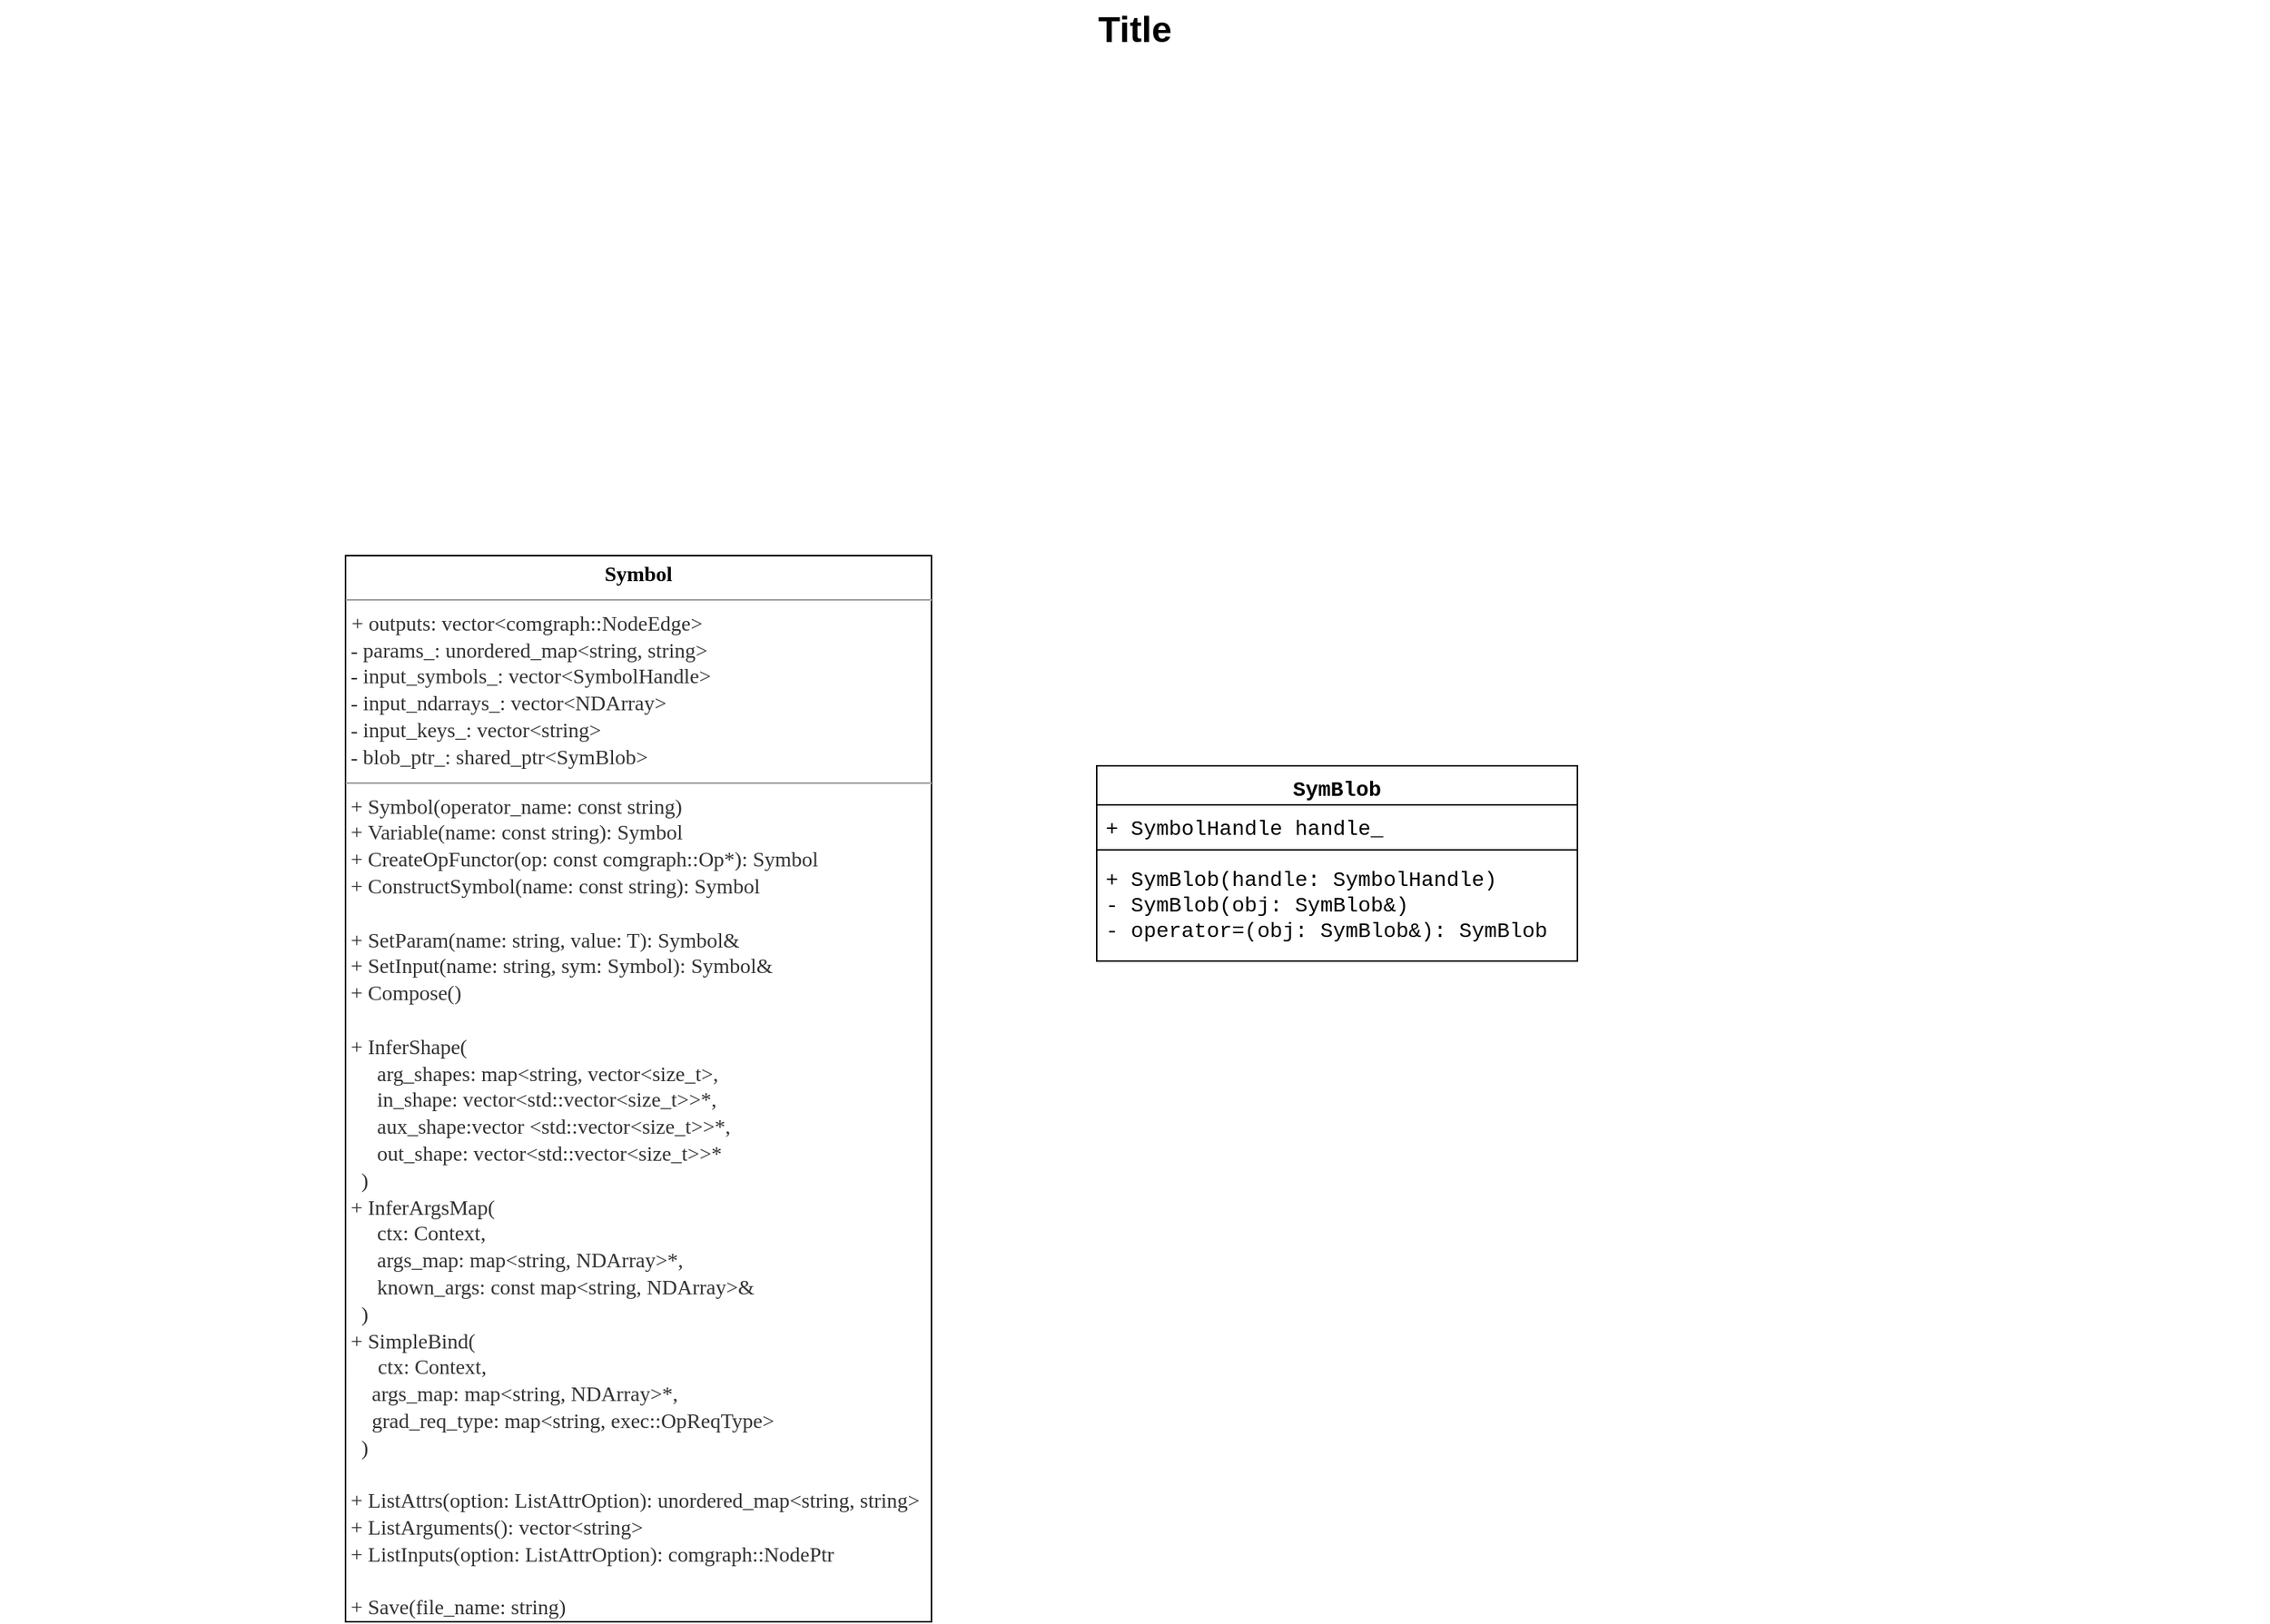 <mxfile version="14.6.13" type="github">
  <diagram name="Page-1" id="929967ad-93f9-6ef4-fab6-5d389245f69c">
    <mxGraphModel dx="1113" dy="853" grid="1" gridSize="10" guides="1" tooltips="1" connect="1" arrows="1" fold="1" page="1" pageScale="1.5" pageWidth="1169" pageHeight="826" background="none" math="0" shadow="0">
      <root>
        <mxCell id="0" style=";html=1;" />
        <mxCell id="1" style=";html=1;" parent="0" />
        <mxCell id="1672d66443f91eb5-23" value="Title" style="text;strokeColor=none;fillColor=none;html=1;fontSize=24;fontStyle=1;verticalAlign=middle;align=center;" parent="1" vertex="1">
          <mxGeometry x="120" y="40" width="1510" height="40" as="geometry" />
        </mxCell>
        <mxCell id="yEWoqUiM4OorlA2c4pws-1" value="&lt;p style=&quot;margin: 4px 0px 0px ; text-align: center ; font-size: 14px&quot;&gt;&lt;b&gt;&lt;font style=&quot;font-size: 14px&quot; face=&quot;Lucida Console&quot;&gt;Symbol&lt;/font&gt;&lt;/b&gt;&lt;/p&gt;&lt;hr size=&quot;1&quot; style=&quot;font-size: 14px&quot;&gt;&lt;p style=&quot;margin: 0px 0px 0px 4px ; font-size: 14px&quot;&gt;&lt;font style=&quot;font-size: 14px&quot; face=&quot;Lucida Console&quot;&gt;&lt;span style=&quot;color: rgb(50 , 50 , 50) ; background-color: rgba(255 , 255 , 255 , 0.01)&quot;&gt;+ outputs: vector&amp;lt;comgraph::NodeEdge&amp;gt;&lt;/span&gt;&lt;span style=&quot;color: rgb(50 , 50 , 50) ; background-color: rgba(255 , 255 , 255 , 0.01)&quot;&gt;&amp;nbsp;&lt;/span&gt;&lt;/font&gt;&lt;/p&gt;&lt;div style=&quot;resize: none ; outline: 0px ; color: rgb(50 , 50 , 50) ; background-color: rgba(255 , 255 , 255 , 0.01) ; font-size: 14px&quot;&gt;&lt;div style=&quot;resize: none ; outline: 0px&quot;&gt;&lt;font style=&quot;font-size: 14px&quot; face=&quot;Lucida Console&quot;&gt;&amp;nbsp;- params_: unordered_map&amp;lt;string, string&amp;gt;&amp;nbsp;&lt;/font&gt;&lt;div style=&quot;resize: none ; outline: 0px&quot;&gt;&lt;/div&gt;&lt;font style=&quot;font-size: 14px&quot; face=&quot;Lucida Console&quot;&gt;&amp;nbsp;- input_symbols_: vector&amp;lt;SymbolHandle&amp;gt;&amp;nbsp;&lt;/font&gt;&lt;/div&gt;&lt;div style=&quot;resize: none ; outline: 0px&quot;&gt;&lt;div style=&quot;resize: none ; outline: 0px&quot;&gt;&lt;/div&gt;&lt;font style=&quot;font-size: 14px&quot; face=&quot;Lucida Console&quot;&gt;&amp;nbsp;- input_ndarrays_: vector&amp;lt;NDArray&amp;gt;&amp;nbsp;&lt;/font&gt;&lt;div style=&quot;resize: none ; outline: 0px&quot;&gt;&lt;/div&gt;&lt;font style=&quot;font-size: 14px&quot; face=&quot;Lucida Console&quot;&gt;&amp;nbsp;- input_keys_: vector&amp;lt;string&amp;gt;&amp;nbsp;&lt;/font&gt;&lt;div style=&quot;resize: none ; outline: 0px&quot;&gt;&lt;/div&gt;&lt;font style=&quot;font-size: 14px&quot; face=&quot;Lucida Console&quot;&gt;&amp;nbsp;- blob_ptr_:&amp;nbsp;shared_ptr&amp;lt;SymBlob&amp;gt;&lt;/font&gt;&lt;/div&gt;&lt;/div&gt;&lt;hr size=&quot;1&quot; style=&quot;font-size: 14px&quot;&gt;&lt;div style=&quot;resize: none ; outline: 0px ; color: rgb(50 , 50 , 50) ; background-color: rgba(255 , 255 , 255 , 0.01) ; font-size: 14px&quot;&gt;&lt;font style=&quot;font-size: 14px&quot; face=&quot;Lucida Console&quot;&gt;&amp;nbsp;+ Symbol(operator_name: const string)&lt;/font&gt;&lt;/div&gt;&lt;div style=&quot;resize: none ; outline: 0px ; color: rgb(50 , 50 , 50) ; background-color: rgba(255 , 255 , 255 , 0.01) ; font-size: 14px&quot;&gt;&lt;font style=&quot;font-size: 14px&quot; face=&quot;Lucida Console&quot;&gt;&amp;nbsp;+&amp;nbsp;Variable(name: const string): Symbol&lt;/font&gt;&lt;/div&gt;&lt;div style=&quot;resize: none ; outline: 0px ; color: rgb(50 , 50 , 50) ; background-color: rgba(255 , 255 , 255 , 0.01) ; font-size: 14px&quot;&gt;&lt;font style=&quot;font-size: 14px&quot; face=&quot;Lucida Console&quot;&gt;&amp;nbsp;+ CreateOpFunctor(op: const comgraph::Op*): Symbol&lt;/font&gt;&lt;/div&gt;&lt;div style=&quot;resize: none ; outline: 0px ; color: rgb(50 , 50 , 50) ; background-color: rgba(255 , 255 , 255 , 0.01) ; font-size: 14px&quot;&gt;&lt;font style=&quot;font-size: 14px&quot; face=&quot;Lucida Console&quot;&gt;&amp;nbsp;+&amp;nbsp;ConstructSymbol(name: const string): Symbol&lt;/font&gt;&lt;/div&gt;&lt;div style=&quot;resize: none ; outline: 0px ; color: rgb(50 , 50 , 50) ; background-color: rgba(255 , 255 , 255 , 0.01) ; font-size: 14px&quot;&gt;&lt;font style=&quot;font-size: 14px&quot; face=&quot;Lucida Console&quot;&gt;&lt;br&gt;&lt;/font&gt;&lt;/div&gt;&lt;div style=&quot;resize: none ; outline: 0px ; color: rgb(50 , 50 , 50) ; background-color: rgba(255 , 255 , 255 , 0.01) ; font-size: 14px&quot;&gt;&lt;font style=&quot;font-size: 14px&quot; face=&quot;Lucida Console&quot;&gt;&amp;nbsp;+ SetParam(name: string, value: T): Symbol&amp;amp;&lt;/font&gt;&lt;/div&gt;&lt;div style=&quot;resize: none ; outline: 0px ; color: rgb(50 , 50 , 50) ; background-color: rgba(255 , 255 , 255 , 0.01) ; font-size: 14px&quot;&gt;&lt;font style=&quot;font-size: 14px&quot; face=&quot;Lucida Console&quot;&gt;&amp;nbsp;+ SetInput(name: string, sym: Symbol): Symbol&amp;amp;&lt;/font&gt;&lt;/div&gt;&lt;div style=&quot;resize: none ; outline: 0px ; color: rgb(50 , 50 , 50) ; background-color: rgba(255 , 255 , 255 , 0.01) ; font-size: 14px&quot;&gt;&lt;font style=&quot;font-size: 14px&quot; face=&quot;Lucida Console&quot;&gt;&amp;nbsp;+ Compose()&lt;/font&gt;&lt;/div&gt;&lt;div style=&quot;resize: none ; outline: 0px ; color: rgb(50 , 50 , 50) ; background-color: rgba(255 , 255 , 255 , 0.01) ; font-size: 14px&quot;&gt;&lt;font style=&quot;font-size: 14px&quot; face=&quot;Lucida Console&quot;&gt;&lt;br&gt;&lt;/font&gt;&lt;/div&gt;&lt;div style=&quot;resize: none ; outline: 0px ; color: rgb(50 , 50 , 50) ; background-color: rgba(255 , 255 , 255 , 0.01) ; font-size: 14px&quot;&gt;&lt;font style=&quot;font-size: 14px&quot; face=&quot;Lucida Console&quot;&gt;&amp;nbsp;+ InferShape(&lt;/font&gt;&lt;/div&gt;&lt;div style=&quot;resize: none ; outline: 0px ; color: rgb(50 , 50 , 50) ; background-color: rgba(255 , 255 , 255 , 0.01) ; font-size: 14px&quot;&gt;&lt;font style=&quot;font-size: 14px&quot; face=&quot;Lucida Console&quot;&gt;&amp;nbsp; &amp;nbsp; &amp;nbsp; arg_shapes: map&amp;lt;string, vector&amp;lt;size_t&amp;gt;,&amp;nbsp;&lt;/font&gt;&lt;/div&gt;&lt;div style=&quot;resize: none ; outline: 0px ; color: rgb(50 , 50 , 50) ; background-color: rgba(255 , 255 , 255 , 0.01) ; font-size: 14px&quot;&gt;&lt;font style=&quot;font-size: 14px&quot; face=&quot;Lucida Console&quot;&gt;&amp;nbsp; &amp;nbsp; &amp;nbsp; in_shape:&amp;nbsp;vector&amp;lt;std::vector&amp;lt;size_t&amp;gt;&amp;gt;*,&lt;br&gt;&lt;/font&gt;&lt;/div&gt;&lt;div style=&quot;resize: none ; outline: 0px ; color: rgb(50 , 50 , 50) ; background-color: rgba(255 , 255 , 255 , 0.01) ; font-size: 14px&quot;&gt;&lt;font style=&quot;font-size: 14px&quot; face=&quot;Lucida Console&quot;&gt;&amp;nbsp; &amp;nbsp; &amp;nbsp; aux_shape:vector &amp;lt;std::vector&amp;lt;size_t&amp;gt;&amp;gt;*,&lt;/font&gt;&lt;/div&gt;&lt;div style=&quot;resize: none ; outline: 0px ; color: rgb(50 , 50 , 50) ; background-color: rgba(255 , 255 , 255 , 0.01) ; font-size: 14px&quot;&gt;&lt;font style=&quot;font-size: 14px&quot; face=&quot;Lucida Console&quot;&gt;&amp;nbsp; &amp;nbsp; &amp;nbsp; out_shape:&amp;nbsp;vector&amp;lt;std::vector&amp;lt;size_t&amp;gt;&amp;gt;*&lt;/font&gt;&lt;/div&gt;&lt;div style=&quot;resize: none ; outline: 0px ; color: rgb(50 , 50 , 50) ; background-color: rgba(255 , 255 , 255 , 0.01) ; font-size: 14px&quot;&gt;&lt;font style=&quot;font-size: 14px&quot; face=&quot;Lucida Console&quot;&gt;&amp;nbsp; &amp;nbsp;)&lt;/font&gt;&lt;/div&gt;&lt;div style=&quot;resize: none ; outline: 0px ; color: rgb(50 , 50 , 50) ; background-color: rgba(255 , 255 , 255 , 0.01) ; font-size: 14px&quot;&gt;&lt;font style=&quot;font-size: 14px&quot; face=&quot;Lucida Console&quot;&gt;&amp;nbsp;+ InferArgsMap(&lt;/font&gt;&lt;/div&gt;&lt;div style=&quot;resize: none ; outline: 0px ; color: rgb(50 , 50 , 50) ; background-color: rgba(255 , 255 , 255 , 0.01) ; font-size: 14px&quot;&gt;&lt;font style=&quot;font-size: 14px&quot; face=&quot;Lucida Console&quot;&gt;&amp;nbsp; &amp;nbsp; &amp;nbsp; ctx: Context,&amp;nbsp;&lt;/font&gt;&lt;/div&gt;&lt;div style=&quot;resize: none ; outline: 0px ; color: rgb(50 , 50 , 50) ; background-color: rgba(255 , 255 , 255 , 0.01) ; font-size: 14px&quot;&gt;&lt;font style=&quot;font-size: 14px&quot; face=&quot;Lucida Console&quot;&gt;&amp;nbsp; &amp;nbsp; &amp;nbsp; args_map: map&amp;lt;string, NDArray&amp;gt;*,&lt;/font&gt;&lt;/div&gt;&lt;div style=&quot;resize: none ; outline: 0px ; color: rgb(50 , 50 , 50) ; background-color: rgba(255 , 255 , 255 , 0.01) ; font-size: 14px&quot;&gt;&lt;font style=&quot;font-size: 14px&quot; face=&quot;Lucida Console&quot;&gt;&amp;nbsp; &amp;nbsp; &amp;nbsp;&amp;nbsp;known_args: const&amp;nbsp;map&amp;lt;string, NDArray&amp;gt;&amp;amp;&lt;/font&gt;&lt;/div&gt;&lt;div style=&quot;resize: none ; outline: 0px ; color: rgb(50 , 50 , 50) ; background-color: rgba(255 , 255 , 255 , 0.01) ; font-size: 14px&quot;&gt;&lt;font style=&quot;font-size: 14px&quot; face=&quot;Lucida Console&quot;&gt;&amp;nbsp; &amp;nbsp;)&lt;/font&gt;&lt;/div&gt;&lt;div style=&quot;resize: none ; outline: 0px ; color: rgb(50 , 50 , 50) ; background-color: rgba(255 , 255 , 255 , 0.01) ; font-size: 14px&quot;&gt;&lt;font style=&quot;font-size: 14px&quot; face=&quot;Lucida Console&quot;&gt;&amp;nbsp;+ SimpleBind(&lt;/font&gt;&lt;/div&gt;&lt;p style=&quot;margin: 0px 0px 0px 4px ; font-size: 14px&quot;&gt;&lt;span style=&quot;color: rgb(50 , 50 , 50) ; background-color: rgba(255 , 255 , 255 , 0.01)&quot;&gt;&lt;font style=&quot;font-size: 14px&quot; face=&quot;Lucida Console&quot;&gt;&amp;nbsp; &amp;nbsp; &amp;nbsp;ctx: Context,&amp;nbsp;&lt;/font&gt;&lt;/span&gt;&lt;/p&gt;&lt;div style=&quot;resize: none ; outline: 0px ; color: rgb(50 , 50 , 50) ; background-color: rgba(255 , 255 , 255 , 0.01) ; font-size: 14px&quot;&gt;&lt;/div&gt;&lt;div style=&quot;resize: none ; outline: 0px ; color: rgb(50 , 50 , 50) ; background-color: rgba(255 , 255 , 255 , 0.01) ; font-size: 14px&quot;&gt;&lt;font style=&quot;font-size: 14px&quot; face=&quot;Lucida Console&quot;&gt;&amp;nbsp; &amp;nbsp; &amp;nbsp;args_map: map&amp;lt;string, NDArray&amp;gt;*,&lt;/font&gt;&lt;/div&gt;&lt;div style=&quot;resize: none ; outline: 0px ; color: rgb(50 , 50 , 50) ; background-color: rgba(255 , 255 , 255 , 0.01) ; font-size: 14px&quot;&gt;&lt;font style=&quot;font-size: 14px&quot; face=&quot;Lucida Console&quot;&gt;&amp;nbsp; &amp;nbsp; &amp;nbsp;grad_req_type:&amp;nbsp;map&amp;lt;string, exec::OpReqType&amp;gt;&lt;/font&gt;&lt;/div&gt;&lt;div style=&quot;resize: none ; outline: 0px ; color: rgb(50 , 50 , 50) ; background-color: rgba(255 , 255 , 255 , 0.01) ; font-size: 14px&quot;&gt;&lt;font style=&quot;font-size: 14px&quot; face=&quot;Lucida Console&quot;&gt;&amp;nbsp; &amp;nbsp;)&lt;br&gt;&lt;/font&gt;&lt;/div&gt;&lt;div style=&quot;resize: none ; outline: 0px ; color: rgb(50 , 50 , 50) ; background-color: rgba(255 , 255 , 255 , 0.01) ; font-size: 14px&quot;&gt;&lt;font style=&quot;font-size: 14px&quot; face=&quot;Lucida Console&quot;&gt;&lt;br&gt;&lt;/font&gt;&lt;/div&gt;&lt;div style=&quot;resize: none ; outline: 0px ; color: rgb(50 , 50 , 50) ; background-color: rgba(255 , 255 , 255 , 0.01) ; font-size: 14px&quot;&gt;&lt;font style=&quot;font-size: 14px&quot; face=&quot;Lucida Console&quot;&gt;&amp;nbsp;+ ListAttrs(option: ListAttrOption):&amp;nbsp;unordered_map&amp;lt;string, string&amp;gt;&lt;/font&gt;&lt;/div&gt;&lt;div style=&quot;resize: none ; outline: 0px ; color: rgb(50 , 50 , 50) ; background-color: rgba(255 , 255 , 255 , 0.01) ; font-size: 14px&quot;&gt;&lt;font style=&quot;font-size: 14px&quot; face=&quot;Lucida Console&quot;&gt;&amp;nbsp;+ ListArguments():&amp;nbsp;vector&amp;lt;string&amp;gt;&lt;/font&gt;&lt;/div&gt;&lt;div style=&quot;resize: none ; outline: 0px ; color: rgb(50 , 50 , 50) ; background-color: rgba(255 , 255 , 255 , 0.01) ; font-size: 14px&quot;&gt;&lt;font style=&quot;font-size: 14px&quot; face=&quot;Lucida Console&quot;&gt;&amp;nbsp;+ ListInputs(option: ListAttrOption):&amp;nbsp;comgraph::NodePtr&lt;/font&gt;&lt;/div&gt;&lt;div style=&quot;resize: none ; outline: 0px ; color: rgb(50 , 50 , 50) ; background-color: rgba(255 , 255 , 255 , 0.01) ; font-size: 14px&quot;&gt;&lt;font style=&quot;font-size: 14px&quot; face=&quot;Lucida Console&quot;&gt;&lt;br&gt;&lt;/font&gt;&lt;/div&gt;&lt;div style=&quot;resize: none ; outline: 0px ; color: rgb(50 , 50 , 50) ; background-color: rgba(255 , 255 , 255 , 0.01) ; font-size: 14px&quot;&gt;&lt;font style=&quot;font-size: 14px&quot; face=&quot;Lucida Console&quot;&gt;&amp;nbsp;+ Save(file_name: string)&lt;/font&gt;&lt;/div&gt;&lt;div style=&quot;resize: none ; outline: 0px ; color: rgb(50 , 50 , 50) ; background-color: rgba(255 , 255 , 255 , 0.01) ; font-size: 14px&quot;&gt;&lt;font style=&quot;font-size: 14px&quot; face=&quot;Lucida Console&quot;&gt;&amp;nbsp;+ Load(file_name: string): Symbol&lt;/font&gt;&lt;/div&gt;" style="verticalAlign=top;align=left;overflow=fill;fontSize=12;fontFamily=Helvetica;html=1;" vertex="1" parent="1">
          <mxGeometry x="350" y="410" width="390" height="710" as="geometry" />
        </mxCell>
        <mxCell id="yEWoqUiM4OorlA2c4pws-3" value="SymBlob" style="swimlane;fontStyle=1;align=center;verticalAlign=top;childLayout=stackLayout;horizontal=1;startSize=26;horizontalStack=0;resizeParent=1;resizeParentMax=0;resizeLast=0;collapsible=1;marginBottom=0;fontFamily=Courier New;fontSize=14;" vertex="1" parent="1">
          <mxGeometry x="850" y="550" width="320" height="130" as="geometry" />
        </mxCell>
        <mxCell id="yEWoqUiM4OorlA2c4pws-4" value="+ SymbolHandle handle_" style="text;strokeColor=none;fillColor=none;align=left;verticalAlign=top;spacingLeft=4;spacingRight=4;overflow=hidden;rotatable=0;points=[[0,0.5],[1,0.5]];portConstraint=eastwest;fontFamily=Courier New;fontSize=14;" vertex="1" parent="yEWoqUiM4OorlA2c4pws-3">
          <mxGeometry y="26" width="320" height="26" as="geometry" />
        </mxCell>
        <mxCell id="yEWoqUiM4OorlA2c4pws-5" value="" style="line;strokeWidth=1;fillColor=none;align=left;verticalAlign=middle;spacingTop=-1;spacingLeft=3;spacingRight=3;rotatable=0;labelPosition=right;points=[];portConstraint=eastwest;fontFamily=Courier New;fontSize=14;" vertex="1" parent="yEWoqUiM4OorlA2c4pws-3">
          <mxGeometry y="52" width="320" height="8" as="geometry" />
        </mxCell>
        <mxCell id="yEWoqUiM4OorlA2c4pws-7" value="+ SymBlob(handle: SymbolHandle)&#xa;- SymBlob(obj: SymBlob&amp;)&#xa;- operator=(obj: SymBlob&amp;): SymBlob" style="text;strokeColor=none;fillColor=none;align=left;verticalAlign=top;spacingLeft=4;spacingRight=4;overflow=hidden;rotatable=0;points=[[0,0.5],[1,0.5]];portConstraint=eastwest;fontFamily=Courier New;fontSize=14;" vertex="1" parent="yEWoqUiM4OorlA2c4pws-3">
          <mxGeometry y="60" width="320" height="70" as="geometry" />
        </mxCell>
      </root>
    </mxGraphModel>
  </diagram>
</mxfile>
